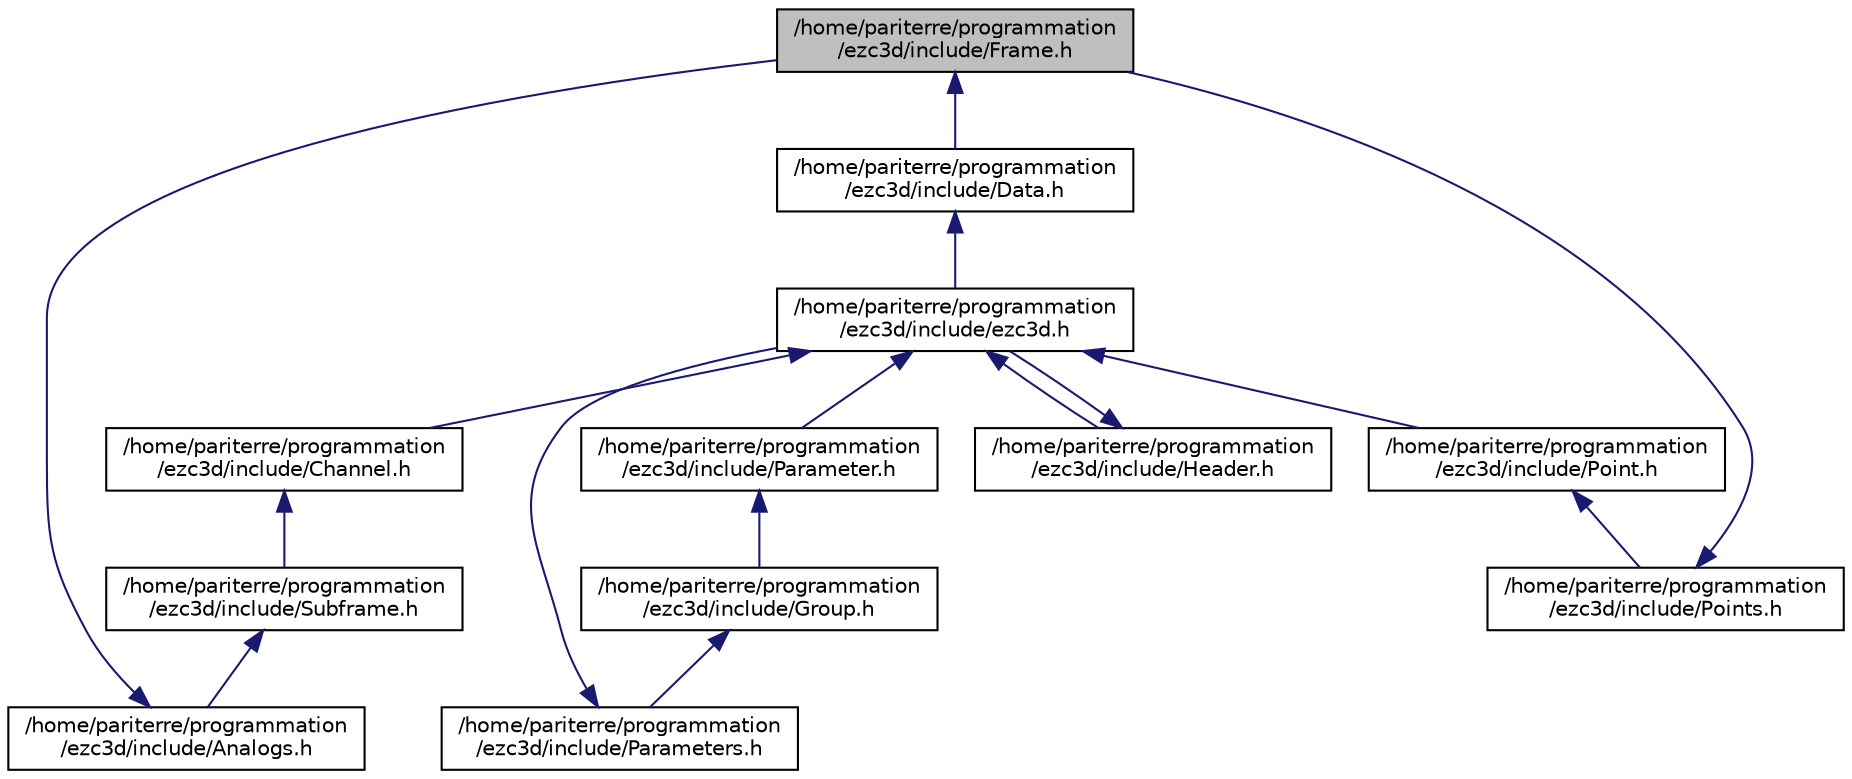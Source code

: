 digraph "/home/pariterre/programmation/ezc3d/include/Frame.h"
{
  edge [fontname="Helvetica",fontsize="10",labelfontname="Helvetica",labelfontsize="10"];
  node [fontname="Helvetica",fontsize="10",shape=record];
  Node21 [label="/home/pariterre/programmation\l/ezc3d/include/Frame.h",height=0.2,width=0.4,color="black", fillcolor="grey75", style="filled", fontcolor="black"];
  Node21 -> Node22 [dir="back",color="midnightblue",fontsize="10",style="solid",fontname="Helvetica"];
  Node22 [label="/home/pariterre/programmation\l/ezc3d/include/Data.h",height=0.2,width=0.4,color="black", fillcolor="white", style="filled",URL="$Data_8h.html",tooltip="Declaration of data class. "];
  Node22 -> Node23 [dir="back",color="midnightblue",fontsize="10",style="solid",fontname="Helvetica"];
  Node23 [label="/home/pariterre/programmation\l/ezc3d/include/ezc3d.h",height=0.2,width=0.4,color="black", fillcolor="white", style="filled",URL="$ezc3d_8h.html",tooltip="Declaration of ezc3d class. "];
  Node23 -> Node24 [dir="back",color="midnightblue",fontsize="10",style="solid",fontname="Helvetica"];
  Node24 [label="/home/pariterre/programmation\l/ezc3d/include/Channel.h",height=0.2,width=0.4,color="black", fillcolor="white", style="filled",URL="$Channel_8h.html",tooltip="Declaration of Channel class. "];
  Node24 -> Node25 [dir="back",color="midnightblue",fontsize="10",style="solid",fontname="Helvetica"];
  Node25 [label="/home/pariterre/programmation\l/ezc3d/include/Subframe.h",height=0.2,width=0.4,color="black", fillcolor="white", style="filled",URL="$Subframe_8h.html",tooltip="Declaration of Subframe class. "];
  Node25 -> Node26 [dir="back",color="midnightblue",fontsize="10",style="solid",fontname="Helvetica"];
  Node26 [label="/home/pariterre/programmation\l/ezc3d/include/Analogs.h",height=0.2,width=0.4,color="black", fillcolor="white", style="filled",URL="$Analogs_8h.html",tooltip="Declaration of Analogs class. "];
  Node26 -> Node21 [dir="back",color="midnightblue",fontsize="10",style="solid",fontname="Helvetica"];
  Node23 -> Node27 [dir="back",color="midnightblue",fontsize="10",style="solid",fontname="Helvetica"];
  Node27 [label="/home/pariterre/programmation\l/ezc3d/include/Header.h",height=0.2,width=0.4,color="black", fillcolor="white", style="filled",URL="$Header_8h.html",tooltip="Declaration of Header class. "];
  Node27 -> Node23 [dir="back",color="midnightblue",fontsize="10",style="solid",fontname="Helvetica"];
  Node23 -> Node28 [dir="back",color="midnightblue",fontsize="10",style="solid",fontname="Helvetica"];
  Node28 [label="/home/pariterre/programmation\l/ezc3d/include/Parameter.h",height=0.2,width=0.4,color="black", fillcolor="white", style="filled",URL="$Parameter_8h.html",tooltip="Declaration of Parameter class. "];
  Node28 -> Node29 [dir="back",color="midnightblue",fontsize="10",style="solid",fontname="Helvetica"];
  Node29 [label="/home/pariterre/programmation\l/ezc3d/include/Group.h",height=0.2,width=0.4,color="black", fillcolor="white", style="filled",URL="$Group_8h.html",tooltip="Declaration of Group class. "];
  Node29 -> Node30 [dir="back",color="midnightblue",fontsize="10",style="solid",fontname="Helvetica"];
  Node30 [label="/home/pariterre/programmation\l/ezc3d/include/Parameters.h",height=0.2,width=0.4,color="black", fillcolor="white", style="filled",URL="$Parameters_8h_source.html"];
  Node30 -> Node23 [dir="back",color="midnightblue",fontsize="10",style="solid",fontname="Helvetica"];
  Node23 -> Node31 [dir="back",color="midnightblue",fontsize="10",style="solid",fontname="Helvetica"];
  Node31 [label="/home/pariterre/programmation\l/ezc3d/include/Point.h",height=0.2,width=0.4,color="black", fillcolor="white", style="filled",URL="$Point_8h.html",tooltip="Declaration of Point class. "];
  Node31 -> Node32 [dir="back",color="midnightblue",fontsize="10",style="solid",fontname="Helvetica"];
  Node32 [label="/home/pariterre/programmation\l/ezc3d/include/Points.h",height=0.2,width=0.4,color="black", fillcolor="white", style="filled",URL="$Points_8h.html",tooltip="Declaration of Points class. "];
  Node32 -> Node21 [dir="back",color="midnightblue",fontsize="10",style="solid",fontname="Helvetica"];
}

